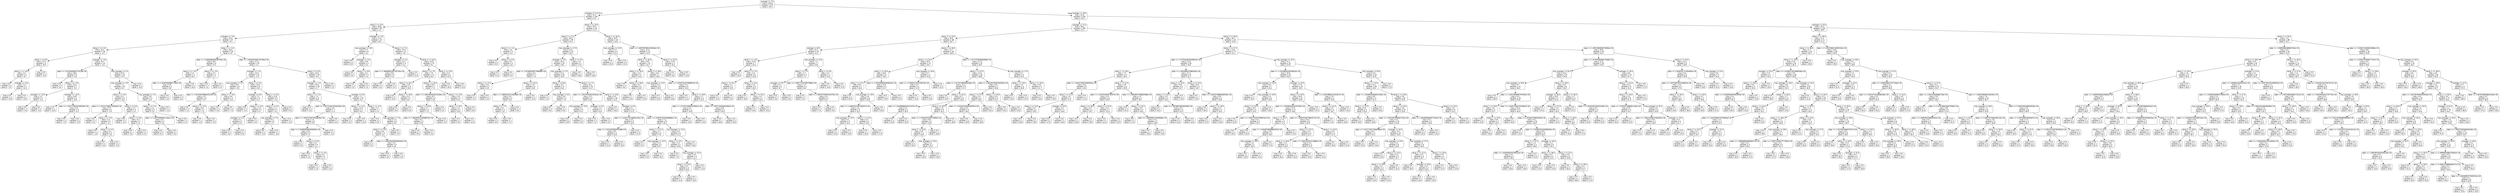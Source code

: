 digraph Tree {
node [shape=box, style="rounded", color="black", fontname=helvetica] ;
edge [fontname=helvetica] ;
0 [label="average <= 7.5\nmse = 126.9\nsamples = 472\nvalue = 19.3"] ;
1 [label="average <= 2.5\nmse = 51.4\nsamples = 144\nvalue = 5.5"] ;
0 -> 1 [labeldistance=2.5, labelangle=45, headlabel="True"] ;
2 [label="temp_2 <= 6.5\nmse = 28.6\nsamples = 90\nvalue = 1.3"] ;
1 -> 2 ;
3 [label="average <= -3.5\nmse = 23.4\nsamples = 67\nvalue = -0.1"] ;
2 -> 3 ;
4 [label="temp_2 <= -5.0\nmse = 19.1\nsamples = 28\nvalue = -2.4"] ;
3 -> 4 ;
5 [label="temp_1 <= 0.0\nmse = 11.5\nsamples = 4\nvalue = -8.0"] ;
4 -> 5 ;
6 [label="temp_1 <= -10.5\nmse = 4.2\nsamples = 3\nvalue = -9.7"] ;
5 -> 6 ;
7 [label="mse = 0.0\nsamples = 1\nvalue = -7.0"] ;
6 -> 7 ;
8 [label="average <= -9.5\nmse = 1.0\nsamples = 2\nvalue = -11.0"] ;
6 -> 8 ;
9 [label="mse = 0.0\nsamples = 1\nvalue = -10.0"] ;
8 -> 9 ;
10 [label="mse = 0.0\nsamples = 1\nvalue = -12.0"] ;
8 -> 10 ;
11 [label="mse = 0.0\nsamples = 1\nvalue = -3.0"] ;
5 -> 11 ;
12 [label="average <= -9.5\nmse = 16.7\nsamples = 24\nvalue = -1.9"] ;
4 -> 12 ;
13 [label="date <= 1.4210640094775214e+18\nmse = 18.9\nsamples = 9\nvalue = -4.0"] ;
12 -> 13 ;
14 [label="mse = 0.0\nsamples = 2\nvalue = 3.0"] ;
13 -> 14 ;
15 [label="temp_1 <= -2.0\nmse = 10.2\nsamples = 7\nvalue = -5.5"] ;
13 -> 15 ;
16 [label="average <= -13.5\nmse = 1.0\nsamples = 2\nvalue = -3.2"] ;
15 -> 16 ;
17 [label="mse = 0.0\nsamples = 1\nvalue = -4.0"] ;
16 -> 17 ;
18 [label="mse = 0.0\nsamples = 1\nvalue = -2.0"] ;
16 -> 18 ;
19 [label="average <= -12.5\nmse = 10.8\nsamples = 5\nvalue = -6.8"] ;
15 -> 19 ;
20 [label="mse = 0.0\nsamples = 1\nvalue = -12.0"] ;
19 -> 20 ;
21 [label="date <= 1.4527728253109535e+18\nmse = 3.9\nsamples = 4\nvalue = -5.3"] ;
19 -> 21 ;
22 [label="mse = 0.0\nsamples = 2\nvalue = -7.0"] ;
21 -> 22 ;
23 [label="mse = 0.0\nsamples = 2\nvalue = -3.0"] ;
21 -> 23 ;
24 [label="max_average <= 2.5\nmse = 10.3\nsamples = 15\nvalue = -0.5"] ;
12 -> 24 ;
25 [label="max_average <= -0.5\nmse = 7.2\nsamples = 14\nvalue = 0.2"] ;
24 -> 25 ;
26 [label="temp_2 <= 4.0\nmse = 6.1\nsamples = 9\nvalue = -0.9"] ;
25 -> 26 ;
27 [label="date <= 1.4512175661134643e+18\nmse = 4.3\nsamples = 6\nvalue = -1.9"] ;
26 -> 27 ;
28 [label="mse = 0.0\nsamples = 1\nvalue = 1.0"] ;
27 -> 28 ;
29 [label="temp_1 <= -5.5\nmse = 1.0\nsamples = 5\nvalue = -3.1"] ;
27 -> 29 ;
30 [label="mse = 0.0\nsamples = 1\nvalue = -1.0"] ;
29 -> 30 ;
31 [label="temp_1 <= 3.5\nmse = 0.2\nsamples = 4\nvalue = -3.5"] ;
29 -> 31 ;
32 [label="mse = 0.0\nsamples = 2\nvalue = -4.0"] ;
31 -> 32 ;
33 [label="mse = 0.0\nsamples = 2\nvalue = -3.0"] ;
31 -> 33 ;
34 [label="temp_1 <= 0.5\nmse = 2.2\nsamples = 3\nvalue = 1.5"] ;
26 -> 34 ;
35 [label="mse = 0.0\nsamples = 1\nvalue = -1.0"] ;
34 -> 35 ;
36 [label="temp_1 <= 6.5\nmse = 0.2\nsamples = 2\nvalue = 2.3"] ;
34 -> 36 ;
37 [label="mse = 0.0\nsamples = 1\nvalue = 3.0"] ;
36 -> 37 ;
38 [label="mse = 0.0\nsamples = 1\nvalue = 2.0"] ;
36 -> 38 ;
39 [label="max_average <= 1.5\nmse = 3.8\nsamples = 5\nvalue = 2.0"] ;
25 -> 39 ;
40 [label="temp_1 <= 7.5\nmse = 1.6\nsamples = 4\nvalue = 2.9"] ;
39 -> 40 ;
41 [label="date <= 1.467935984011182e+18\nmse = 0.2\nsamples = 3\nvalue = 3.6"] ;
40 -> 41 ;
42 [label="mse = 0.0\nsamples = 2\nvalue = 4.0"] ;
41 -> 42 ;
43 [label="mse = 0.0\nsamples = 1\nvalue = 3.0"] ;
41 -> 43 ;
44 [label="mse = 0.0\nsamples = 1\nvalue = 1.0"] ;
40 -> 44 ;
45 [label="mse = 0.0\nsamples = 1\nvalue = -1.0"] ;
39 -> 45 ;
46 [label="mse = 0.0\nsamples = 1\nvalue = -6.0"] ;
24 -> 46 ;
47 [label="temp_1 <= -5.5\nmse = 18.4\nsamples = 39\nvalue = 1.9"] ;
3 -> 47 ;
48 [label="date <= 1.4389488030538793e+18\nmse = 8.8\nsamples = 6\nvalue = 5.3"] ;
47 -> 48 ;
49 [label="temp_2 <= -3.5\nmse = 4.4\nsamples = 4\nvalue = 6.9"] ;
48 -> 49 ;
50 [label="date <= 1.422878409821782e+18\nmse = 0.6\nsamples = 3\nvalue = 5.6"] ;
49 -> 50 ;
51 [label="mse = 0.0\nsamples = 1\nvalue = 4.0"] ;
50 -> 51 ;
52 [label="mse = 0.0\nsamples = 2\nvalue = 6.0"] ;
50 -> 52 ;
53 [label="mse = 0.0\nsamples = 1\nvalue = 10.0"] ;
49 -> 53 ;
54 [label="temp_2 <= -2.5\nmse = 0.2\nsamples = 2\nvalue = 1.7"] ;
48 -> 54 ;
55 [label="mse = 0.0\nsamples = 1\nvalue = 1.0"] ;
54 -> 55 ;
56 [label="mse = 0.0\nsamples = 1\nvalue = 2.0"] ;
54 -> 56 ;
57 [label="date <= 1.4536367665724785e+18\nmse = 17.4\nsamples = 33\nvalue = 1.2"] ;
47 -> 57 ;
58 [label="average <= -1.5\nmse = 15.6\nsamples = 14\nvalue = -1.3"] ;
57 -> 58 ;
59 [label="max_average <= 1.5\nmse = 9.6\nsamples = 6\nvalue = -3.0"] ;
58 -> 59 ;
60 [label="date <= 1.4512607906643313e+18\nmse = 1.9\nsamples = 3\nvalue = -0.7"] ;
59 -> 60 ;
61 [label="mse = 0.0\nsamples = 1\nvalue = 1.0"] ;
60 -> 61 ;
62 [label="temp_2 <= -4.0\nmse = 0.8\nsamples = 2\nvalue = -1.5"] ;
60 -> 62 ;
63 [label="mse = 0.0\nsamples = 1\nvalue = -1.0"] ;
62 -> 63 ;
64 [label="mse = 0.0\nsamples = 1\nvalue = -3.0"] ;
62 -> 64 ;
65 [label="temp_2 <= -5.5\nmse = 0.8\nsamples = 3\nvalue = -6.5"] ;
59 -> 65 ;
66 [label="mse = 0.0\nsamples = 1\nvalue = -5.0"] ;
65 -> 66 ;
67 [label="mse = 0.0\nsamples = 2\nvalue = -7.0"] ;
65 -> 67 ;
68 [label="temp_1 <= 3.5\nmse = 15.6\nsamples = 8\nvalue = 0.6"] ;
58 -> 68 ;
69 [label="average <= 0.0\nmse = 7.2\nsamples = 4\nvalue = 3.2"] ;
68 -> 69 ;
70 [label="mse = 0.0\nsamples = 1\nvalue = -1.0"] ;
69 -> 70 ;
71 [label="temp_1 <= 2.0\nmse = 1.6\nsamples = 3\nvalue = 4.7"] ;
69 -> 71 ;
72 [label="average <= 1.5\nmse = 0.2\nsamples = 2\nvalue = 5.5"] ;
71 -> 72 ;
73 [label="mse = 0.0\nsamples = 1\nvalue = 5.0"] ;
72 -> 73 ;
74 [label="mse = 0.0\nsamples = 1\nvalue = 6.0"] ;
72 -> 74 ;
75 [label="mse = 0.0\nsamples = 1\nvalue = 3.0"] ;
71 -> 75 ;
76 [label="temp_1 <= 9.5\nmse = 11.8\nsamples = 4\nvalue = -1.6"] ;
68 -> 76 ;
77 [label="temp_2 <= 2.5\nmse = 1.2\nsamples = 3\nvalue = -3.2"] ;
76 -> 77 ;
78 [label="max_average <= 7.5\nmse = 0.2\nsamples = 2\nvalue = -2.7"] ;
77 -> 78 ;
79 [label="mse = 0.0\nsamples = 1\nvalue = -2.0"] ;
78 -> 79 ;
80 [label="mse = 0.0\nsamples = 1\nvalue = -3.0"] ;
78 -> 80 ;
81 [label="mse = 0.0\nsamples = 1\nvalue = -5.0"] ;
77 -> 81 ;
82 [label="mse = 0.0\nsamples = 1\nvalue = 5.0"] ;
76 -> 82 ;
83 [label="temp_2 <= 5.5\nmse = 10.5\nsamples = 19\nvalue = 3.0"] ;
57 -> 83 ;
84 [label="average <= -1.5\nmse = 10.0\nsamples = 18\nvalue = 2.7"] ;
83 -> 84 ;
85 [label="temp_2 <= -1.5\nmse = 7.4\nsamples = 8\nvalue = 0.8"] ;
84 -> 85 ;
86 [label="mse = 0.0\nsamples = 1\nvalue = -5.0"] ;
85 -> 86 ;
87 [label="date <= 1.4877216270335345e+18\nmse = 4.0\nsamples = 7\nvalue = 1.4"] ;
85 -> 87 ;
88 [label="date <= 1.4857343972052828e+18\nmse = 1.6\nsamples = 6\nvalue = 0.9"] ;
87 -> 88 ;
89 [label="date <= 1.4538095960564695e+18\nmse = 0.5\nsamples = 5\nvalue = 1.3"] ;
88 -> 89 ;
90 [label="mse = 0.0\nsamples = 1\nvalue = 0.0"] ;
89 -> 90 ;
91 [label="temp_2 <= 0.5\nmse = 0.2\nsamples = 4\nvalue = 1.5"] ;
89 -> 91 ;
92 [label="mse = 0.0\nsamples = 1\nvalue = 2.0"] ;
91 -> 92 ;
93 [label="temp_2 <= 3.0\nmse = 0.2\nsamples = 3\nvalue = 1.2"] ;
91 -> 93 ;
94 [label="mse = 0.0\nsamples = 2\nvalue = 1.0"] ;
93 -> 94 ;
95 [label="mse = 0.0\nsamples = 1\nvalue = 2.0"] ;
93 -> 95 ;
96 [label="mse = 0.0\nsamples = 1\nvalue = -2.0"] ;
88 -> 96 ;
97 [label="mse = 0.0\nsamples = 1\nvalue = 6.0"] ;
87 -> 97 ;
98 [label="average <= 0.0\nmse = 7.1\nsamples = 10\nvalue = 4.2"] ;
84 -> 98 ;
99 [label="temp_1 <= -2.5\nmse = 12.0\nsamples = 3\nvalue = 6.0"] ;
98 -> 99 ;
100 [label="mse = 0.0\nsamples = 2\nvalue = 4.0"] ;
99 -> 100 ;
101 [label="mse = 0.0\nsamples = 1\nvalue = 12.0"] ;
99 -> 101 ;
102 [label="temp_1 <= -2.5\nmse = 2.7\nsamples = 7\nvalue = 3.3"] ;
98 -> 102 ;
103 [label="mse = 0.0\nsamples = 1\nvalue = 0.0"] ;
102 -> 103 ;
104 [label="max_average <= 7.5\nmse = 1.4\nsamples = 6\nvalue = 3.8"] ;
102 -> 104 ;
105 [label="temp_1 <= -0.5\nmse = 0.6\nsamples = 5\nvalue = 4.3"] ;
104 -> 105 ;
106 [label="mse = 0.0\nsamples = 1\nvalue = 3.0"] ;
105 -> 106 ;
107 [label="date <= 1.4842656558290043e+18\nmse = 0.2\nsamples = 4\nvalue = 4.6"] ;
105 -> 107 ;
108 [label="mse = 0.0\nsamples = 2\nvalue = 5.0"] ;
107 -> 108 ;
109 [label="mse = 0.0\nsamples = 2\nvalue = 4.0"] ;
107 -> 109 ;
110 [label="mse = 0.0\nsamples = 1\nvalue = 2.0"] ;
104 -> 110 ;
111 [label="mse = 0.0\nsamples = 1\nvalue = 7.0"] ;
83 -> 111 ;
112 [label="average <= -3.5\nmse = 17.0\nsamples = 23\nvalue = 6.0"] ;
2 -> 112 ;
113 [label="max_average <= -8.0\nmse = 5.3\nsamples = 6\nvalue = 3.2"] ;
112 -> 113 ;
114 [label="mse = 0.0\nsamples = 1\nvalue = 8.0"] ;
113 -> 114 ;
115 [label="average <= -5.5\nmse = 0.8\nsamples = 5\nvalue = 2.2"] ;
113 -> 115 ;
116 [label="mse = 0.0\nsamples = 2\nvalue = 3.0"] ;
115 -> 116 ;
117 [label="temp_1 <= 9.5\nmse = 0.2\nsamples = 3\nvalue = 1.4"] ;
115 -> 117 ;
118 [label="mse = 0.0\nsamples = 1\nvalue = 2.0"] ;
117 -> 118 ;
119 [label="mse = 0.0\nsamples = 2\nvalue = 1.0"] ;
117 -> 119 ;
120 [label="temp_2 <= 7.5\nmse = 15.9\nsamples = 17\nvalue = 7.8"] ;
112 -> 120 ;
121 [label="average <= 1.5\nmse = 12.2\nsamples = 4\nvalue = 4.2"] ;
120 -> 121 ;
122 [label="date <= 1.4806800109718733e+18\nmse = 0.8\nsamples = 3\nvalue = 2.5"] ;
121 -> 122 ;
123 [label="mse = 0.0\nsamples = 2\nvalue = 3.0"] ;
122 -> 123 ;
124 [label="mse = 0.0\nsamples = 1\nvalue = 1.0"] ;
122 -> 124 ;
125 [label="mse = 0.0\nsamples = 1\nvalue = 11.0"] ;
121 -> 125 ;
126 [label="temp_2 <= 14.5\nmse = 10.8\nsamples = 13\nvalue = 9.1"] ;
120 -> 126 ;
127 [label="temp_1 <= 7.5\nmse = 7.9\nsamples = 11\nvalue = 8.4"] ;
126 -> 127 ;
128 [label="temp_2 <= 8.5\nmse = 2.8\nsamples = 4\nvalue = 10.0"] ;
127 -> 128 ;
129 [label="mse = 0.0\nsamples = 2\nvalue = 12.0"] ;
128 -> 129 ;
130 [label="temp_2 <= 10.0\nmse = 0.2\nsamples = 2\nvalue = 8.7"] ;
128 -> 130 ;
131 [label="mse = 0.0\nsamples = 1\nvalue = 9.0"] ;
130 -> 131 ;
132 [label="mse = 0.0\nsamples = 1\nvalue = 8.0"] ;
130 -> 132 ;
133 [label="temp_2 <= 10.0\nmse = 8.5\nsamples = 7\nvalue = 7.3"] ;
127 -> 133 ;
134 [label="date <= 1.4831855918131446e+18\nmse = 8.2\nsamples = 4\nvalue = 5.8"] ;
133 -> 134 ;
135 [label="temp_1 <= 10.0\nmse = 4.7\nsamples = 3\nvalue = 7.0"] ;
134 -> 135 ;
136 [label="date <= 1.4830992114308874e+18\nmse = 0.2\nsamples = 2\nvalue = 8.5"] ;
135 -> 136 ;
137 [label="mse = 0.0\nsamples = 1\nvalue = 8.0"] ;
136 -> 137 ;
138 [label="mse = 0.0\nsamples = 1\nvalue = 9.0"] ;
136 -> 138 ;
139 [label="mse = 0.0\nsamples = 1\nvalue = 4.0"] ;
135 -> 139 ;
140 [label="mse = 0.0\nsamples = 1\nvalue = 2.0"] ;
134 -> 140 ;
141 [label="temp_1 <= 13.5\nmse = 1.6\nsamples = 3\nvalue = 9.3"] ;
133 -> 141 ;
142 [label="temp_1 <= 9.5\nmse = 1.0\nsamples = 2\nvalue = 10.0"] ;
141 -> 142 ;
143 [label="mse = 0.0\nsamples = 1\nvalue = 9.0"] ;
142 -> 143 ;
144 [label="mse = 0.0\nsamples = 1\nvalue = 11.0"] ;
142 -> 144 ;
145 [label="mse = 0.0\nsamples = 1\nvalue = 8.0"] ;
141 -> 145 ;
146 [label="temp_2 <= 15.5\nmse = 6.2\nsamples = 2\nvalue = 13.5"] ;
126 -> 146 ;
147 [label="mse = 0.0\nsamples = 1\nvalue = 16.0"] ;
146 -> 147 ;
148 [label="mse = 0.0\nsamples = 1\nvalue = 11.0"] ;
146 -> 148 ;
149 [label="temp_2 <= 15.5\nmse = 24.3\nsamples = 54\nvalue = 11.4"] ;
1 -> 149 ;
150 [label="temp_2 <= 1.5\nmse = 16.8\nsamples = 38\nvalue = 9.4"] ;
149 -> 150 ;
151 [label="temp_2 <= -1.5\nmse = 1.8\nsamples = 4\nvalue = 3.2"] ;
150 -> 151 ;
152 [label="mse = 0.0\nsamples = 1\nvalue = 6.0"] ;
151 -> 152 ;
153 [label="temp_2 <= 0.5\nmse = 0.2\nsamples = 3\nvalue = 2.6"] ;
151 -> 153 ;
154 [label="mse = 0.0\nsamples = 1\nvalue = 2.0"] ;
153 -> 154 ;
155 [label="mse = 0.0\nsamples = 2\nvalue = 3.0"] ;
153 -> 155 ;
156 [label="max_average <= 17.5\nmse = 13.5\nsamples = 34\nvalue = 10.1"] ;
150 -> 156 ;
157 [label="average <= 3.5\nmse = 12.0\nsamples = 32\nvalue = 9.8"] ;
156 -> 157 ;
158 [label="date <= 1.4518655907790848e+18\nmse = 6.4\nsamples = 7\nvalue = 7.5"] ;
157 -> 158 ;
159 [label="temp_1 <= 17.0\nmse = 2.0\nsamples = 2\nvalue = 4.0"] ;
158 -> 159 ;
160 [label="mse = 0.0\nsamples = 1\nvalue = 2.0"] ;
159 -> 160 ;
161 [label="mse = 0.0\nsamples = 1\nvalue = 5.0"] ;
159 -> 161 ;
162 [label="temp_1 <= 15.5\nmse = 1.9\nsamples = 5\nvalue = 8.8"] ;
158 -> 162 ;
163 [label="date <= 1.488326427148288e+18\nmse = 0.5\nsamples = 4\nvalue = 8.3"] ;
162 -> 163 ;
164 [label="temp_2 <= 7.5\nmse = 0.2\nsamples = 3\nvalue = 7.8"] ;
163 -> 164 ;
165 [label="mse = 0.0\nsamples = 2\nvalue = 8.0"] ;
164 -> 165 ;
166 [label="mse = 0.0\nsamples = 1\nvalue = 7.0"] ;
164 -> 166 ;
167 [label="mse = 0.0\nsamples = 1\nvalue = 9.0"] ;
163 -> 167 ;
168 [label="mse = 0.0\nsamples = 1\nvalue = 12.0"] ;
162 -> 168 ;
169 [label="max_average <= 7.5\nmse = 11.5\nsamples = 25\nvalue = 10.5"] ;
157 -> 169 ;
170 [label="temp_2 <= 8.0\nmse = 3.5\nsamples = 3\nvalue = 6.8"] ;
169 -> 170 ;
171 [label="mse = 0.0\nsamples = 1\nvalue = 3.0"] ;
170 -> 171 ;
172 [label="max_average <= 6.0\nmse = 0.6\nsamples = 2\nvalue = 7.6"] ;
170 -> 172 ;
173 [label="mse = 0.0\nsamples = 1\nvalue = 6.0"] ;
172 -> 173 ;
174 [label="mse = 0.0\nsamples = 1\nvalue = 8.0"] ;
172 -> 174 ;
175 [label="temp_2 <= 7.5\nmse = 10.1\nsamples = 22\nvalue = 11.2"] ;
169 -> 175 ;
176 [label="date <= 1.452297630129324e+18\nmse = 2.5\nsamples = 6\nvalue = 8.5"] ;
175 -> 176 ;
177 [label="max_average <= 13.5\nmse = 0.2\nsamples = 4\nvalue = 9.3"] ;
176 -> 177 ;
178 [label="mse = 0.0\nsamples = 2\nvalue = 10.0"] ;
177 -> 178 ;
179 [label="mse = 0.0\nsamples = 2\nvalue = 9.0"] ;
177 -> 179 ;
180 [label="average <= 5.0\nmse = 1.0\nsamples = 2\nvalue = 6.0"] ;
176 -> 180 ;
181 [label="mse = 0.0\nsamples = 1\nvalue = 7.0"] ;
180 -> 181 ;
182 [label="mse = 0.0\nsamples = 1\nvalue = 5.0"] ;
180 -> 182 ;
183 [label="temp_2 <= 10.0\nmse = 9.5\nsamples = 16\nvalue = 12.0"] ;
175 -> 183 ;
184 [label="mse = 0.0\nsamples = 2\nvalue = 16.0"] ;
183 -> 184 ;
185 [label="average <= 5.5\nmse = 6.7\nsamples = 14\nvalue = 11.0"] ;
183 -> 185 ;
186 [label="date <= 1.4242176149844132e+18\nmse = 2.0\nsamples = 5\nvalue = 12.6"] ;
185 -> 186 ;
187 [label="date <= 1.421625585041408e+18\nmse = 4.0\nsamples = 2\nvalue = 14.0"] ;
186 -> 187 ;
188 [label="mse = 0.0\nsamples = 1\nvalue = 12.0"] ;
187 -> 188 ;
189 [label="mse = 0.0\nsamples = 1\nvalue = 16.0"] ;
187 -> 189 ;
190 [label="mse = 0.0\nsamples = 3\nvalue = 12.0"] ;
186 -> 190 ;
191 [label="date <= 1.4382576225568686e+18\nmse = 7.2\nsamples = 9\nvalue = 10.1"] ;
185 -> 191 ;
192 [label="temp_2 <= 11.5\nmse = 2.7\nsamples = 3\nvalue = 7.8"] ;
191 -> 192 ;
193 [label="mse = 0.0\nsamples = 1\nvalue = 5.0"] ;
192 -> 193 ;
194 [label="max_average <= 12.5\nmse = 0.2\nsamples = 2\nvalue = 8.7"] ;
192 -> 194 ;
195 [label="mse = 0.0\nsamples = 1\nvalue = 9.0"] ;
194 -> 195 ;
196 [label="mse = 0.0\nsamples = 1\nvalue = 8.0"] ;
194 -> 196 ;
197 [label="max_average <= 13.5\nmse = 5.4\nsamples = 6\nvalue = 11.2"] ;
191 -> 197 ;
198 [label="temp_1 <= 5.5\nmse = 2.5\nsamples = 5\nvalue = 10.6"] ;
197 -> 198 ;
199 [label="mse = 0.0\nsamples = 1\nvalue = 7.0"] ;
198 -> 199 ;
200 [label="max_average <= 12.0\nmse = 0.5\nsamples = 4\nvalue = 11.2"] ;
198 -> 200 ;
201 [label="temp_1 <= 12.5\nmse = 0.2\nsamples = 3\nvalue = 10.8"] ;
200 -> 201 ;
202 [label="mse = 0.0\nsamples = 2\nvalue = 11.0"] ;
201 -> 202 ;
203 [label="mse = 0.0\nsamples = 1\nvalue = 10.0"] ;
201 -> 203 ;
204 [label="mse = 0.0\nsamples = 1\nvalue = 12.0"] ;
200 -> 204 ;
205 [label="mse = 0.0\nsamples = 1\nvalue = 16.0"] ;
197 -> 205 ;
206 [label="temp_2 <= 5.5\nmse = 1.0\nsamples = 2\nvalue = 17.0"] ;
156 -> 206 ;
207 [label="mse = 0.0\nsamples = 1\nvalue = 18.0"] ;
206 -> 207 ;
208 [label="mse = 0.0\nsamples = 1\nvalue = 16.0"] ;
206 -> 208 ;
209 [label="temp_1 <= 16.5\nmse = 18.5\nsamples = 16\nvalue = 14.8"] ;
149 -> 209 ;
210 [label="max_average <= 13.5\nmse = 0.2\nsamples = 4\nvalue = 21.3"] ;
209 -> 210 ;
211 [label="mse = 0.0\nsamples = 1\nvalue = 22.0"] ;
210 -> 211 ;
212 [label="mse = 0.0\nsamples = 3\nvalue = 21.0"] ;
210 -> 212 ;
213 [label="date <= 1.4897087881423094e+18\nmse = 11.5\nsamples = 12\nvalue = 13.4"] ;
209 -> 213 ;
214 [label="temp_1 <= 20.0\nmse = 8.8\nsamples = 10\nvalue = 14.1"] ;
213 -> 214 ;
215 [label="temp_2 <= 16.5\nmse = 3.4\nsamples = 3\nvalue = 11.6"] ;
214 -> 215 ;
216 [label="mse = 0.0\nsamples = 1\nvalue = 9.0"] ;
215 -> 216 ;
217 [label="temp_2 <= 20.0\nmse = 0.1\nsamples = 2\nvalue = 12.8"] ;
215 -> 217 ;
218 [label="mse = 0.0\nsamples = 1\nvalue = 13.0"] ;
217 -> 218 ;
219 [label="mse = 0.0\nsamples = 1\nvalue = 12.0"] ;
217 -> 219 ;
220 [label="temp_2 <= 18.5\nmse = 6.0\nsamples = 7\nvalue = 15.6"] ;
214 -> 220 ;
221 [label="max_average <= 13.5\nmse = 12.2\nsamples = 2\nvalue = 19.5"] ;
220 -> 221 ;
222 [label="mse = 0.0\nsamples = 1\nvalue = 23.0"] ;
221 -> 222 ;
223 [label="mse = 0.0\nsamples = 1\nvalue = 16.0"] ;
221 -> 223 ;
224 [label="date <= 1.4293152257686897e+18\nmse = 2.3\nsamples = 5\nvalue = 15.0"] ;
220 -> 224 ;
225 [label="mse = 0.0\nsamples = 1\nvalue = 11.0"] ;
224 -> 225 ;
226 [label="temp_2 <= 26.5\nmse = 1.1\nsamples = 4\nvalue = 15.3"] ;
224 -> 226 ;
227 [label="date <= 1.4724719505120952e+18\nmse = 0.2\nsamples = 2\nvalue = 14.8"] ;
226 -> 227 ;
228 [label="mse = 0.0\nsamples = 1\nvalue = 15.0"] ;
227 -> 228 ;
229 [label="mse = 0.0\nsamples = 1\nvalue = 14.0"] ;
227 -> 229 ;
230 [label="date <= 1.455710445502464e+18\nmse = 0.8\nsamples = 2\nvalue = 16.5"] ;
226 -> 230 ;
231 [label="mse = 0.0\nsamples = 1\nvalue = 18.0"] ;
230 -> 231 ;
232 [label="mse = 0.0\nsamples = 1\nvalue = 16.0"] ;
230 -> 232 ;
233 [label="temp_2 <= 22.5\nmse = 11.8\nsamples = 2\nvalue = 10.2"] ;
213 -> 233 ;
234 [label="mse = 0.0\nsamples = 1\nvalue = 6.0"] ;
233 -> 234 ;
235 [label="mse = 0.0\nsamples = 1\nvalue = 13.0"] ;
233 -> 235 ;
236 [label="average <= 19.5\nmse = 41.9\nsamples = 328\nvalue = 25.3"] ;
0 -> 236 [labeldistance=2.5, labelangle=-45, headlabel="False"] ;
237 [label="average <= 11.5\nmse = 28.4\nsamples = 169\nvalue = 21.1"] ;
236 -> 237 ;
238 [label="temp_2 <= 13.5\nmse = 30.5\nsamples = 48\nvalue = 16.7"] ;
237 -> 238 ;
239 [label="average <= 8.5\nmse = 22.2\nsamples = 14\nvalue = 12.1"] ;
238 -> 239 ;
240 [label="temp_1 <= -4.5\nmse = 13.9\nsamples = 7\nvalue = 15.4"] ;
239 -> 240 ;
241 [label="mse = 0.0\nsamples = 1\nvalue = 22.0"] ;
240 -> 241 ;
242 [label="temp_2 <= 7.0\nmse = 5.0\nsamples = 6\nvalue = 13.9"] ;
240 -> 242 ;
243 [label="temp_1 <= 9.0\nmse = 2.2\nsamples = 2\nvalue = 10.5"] ;
242 -> 243 ;
244 [label="mse = 0.0\nsamples = 1\nvalue = 12.0"] ;
243 -> 244 ;
245 [label="mse = 0.0\nsamples = 1\nvalue = 9.0"] ;
243 -> 245 ;
246 [label="temp_1 <= 4.0\nmse = 1.6\nsamples = 4\nvalue = 14.9"] ;
242 -> 246 ;
247 [label="mse = 0.0\nsamples = 1\nvalue = 16.0"] ;
246 -> 247 ;
248 [label="temp_1 <= 12.5\nmse = 1.0\nsamples = 3\nvalue = 14.0"] ;
246 -> 248 ;
249 [label="mse = 0.0\nsamples = 2\nvalue = 13.0"] ;
248 -> 249 ;
250 [label="mse = 0.0\nsamples = 1\nvalue = 15.0"] ;
248 -> 250 ;
251 [label="max_average <= 22.0\nmse = 7.4\nsamples = 7\nvalue = 8.6"] ;
239 -> 251 ;
252 [label="temp_1 <= 7.5\nmse = 2.7\nsamples = 5\nvalue = 7.1"] ;
251 -> 252 ;
253 [label="average <= 9.5\nmse = 0.2\nsamples = 2\nvalue = 8.7"] ;
252 -> 253 ;
254 [label="mse = 0.0\nsamples = 1\nvalue = 9.0"] ;
253 -> 254 ;
255 [label="mse = 0.0\nsamples = 1\nvalue = 8.0"] ;
253 -> 255 ;
256 [label="date <= 1.4867711679507988e+18\nmse = 1.5\nsamples = 3\nvalue = 6.0"] ;
252 -> 256 ;
257 [label="mse = 0.0\nsamples = 1\nvalue = 4.0"] ;
256 -> 257 ;
258 [label="date <= 1.4922575935344476e+18\nmse = 0.2\nsamples = 2\nvalue = 6.7"] ;
256 -> 258 ;
259 [label="mse = 0.0\nsamples = 1\nvalue = 7.0"] ;
258 -> 259 ;
260 [label="mse = 0.0\nsamples = 1\nvalue = 6.0"] ;
258 -> 260 ;
261 [label="temp_1 <= 9.5\nmse = 2.0\nsamples = 2\nvalue = 12.0"] ;
251 -> 261 ;
262 [label="mse = 0.0\nsamples = 1\nvalue = 14.0"] ;
261 -> 262 ;
263 [label="mse = 0.0\nsamples = 1\nvalue = 11.0"] ;
261 -> 263 ;
264 [label="temp_2 <= 20.0\nmse = 21.7\nsamples = 34\nvalue = 18.6"] ;
238 -> 264 ;
265 [label="temp_1 <= 23.5\nmse = 19.3\nsamples = 12\nvalue = 16.7"] ;
264 -> 265 ;
266 [label="temp_1 <= 20.0\nmse = 16.0\nsamples = 9\nvalue = 18.2"] ;
265 -> 266 ;
267 [label="temp_1 <= 5.5\nmse = 8.6\nsamples = 7\nvalue = 16.5"] ;
266 -> 267 ;
268 [label="mse = 0.0\nsamples = 1\nvalue = 25.0"] ;
267 -> 268 ;
269 [label="max_average <= 19.0\nmse = 2.8\nsamples = 6\nvalue = 15.8"] ;
267 -> 269 ;
270 [label="date <= 1.4483231704728207e+18\nmse = 1.0\nsamples = 5\nvalue = 15.2"] ;
269 -> 270 ;
271 [label="max_average <= 15.5\nmse = 0.2\nsamples = 3\nvalue = 14.5"] ;
270 -> 271 ;
272 [label="mse = 0.0\nsamples = 1\nvalue = 14.0"] ;
271 -> 272 ;
273 [label="mse = 0.0\nsamples = 2\nvalue = 15.0"] ;
271 -> 273 ;
274 [label="temp_1 <= 12.5\nmse = 0.2\nsamples = 2\nvalue = 16.2"] ;
270 -> 274 ;
275 [label="mse = 0.0\nsamples = 1\nvalue = 16.0"] ;
274 -> 275 ;
276 [label="mse = 0.0\nsamples = 1\nvalue = 17.0"] ;
274 -> 276 ;
277 [label="mse = 0.0\nsamples = 1\nvalue = 19.0"] ;
269 -> 277 ;
278 [label="date <= 1.4525999958269624e+18\nmse = 14.2\nsamples = 2\nvalue = 21.7"] ;
266 -> 278 ;
279 [label="mse = 0.0\nsamples = 1\nvalue = 19.0"] ;
278 -> 279 ;
280 [label="mse = 0.0\nsamples = 1\nvalue = 27.0"] ;
278 -> 280 ;
281 [label="max_average <= 16.0\nmse = 0.7\nsamples = 3\nvalue = 12.0"] ;
265 -> 281 ;
282 [label="date <= 1.4785631762104975e+18\nmse = 0.2\nsamples = 2\nvalue = 12.5"] ;
281 -> 282 ;
283 [label="mse = 0.0\nsamples = 1\nvalue = 12.0"] ;
282 -> 283 ;
284 [label="mse = 0.0\nsamples = 1\nvalue = 13.0"] ;
282 -> 284 ;
285 [label="mse = 0.0\nsamples = 1\nvalue = 11.0"] ;
281 -> 285 ;
286 [label="date <= 1.477137659385086e+18\nmse = 17.0\nsamples = 22\nvalue = 20.5"] ;
264 -> 286 ;
287 [label="temp_1 <= 22.5\nmse = 12.4\nsamples = 16\nvalue = 18.8"] ;
286 -> 287 ;
288 [label="date <= 1.427327995940438e+18\nmse = 11.2\nsamples = 9\nvalue = 17.2"] ;
287 -> 288 ;
289 [label="mse = 0.0\nsamples = 1\nvalue = 24.0"] ;
288 -> 289 ;
290 [label="temp_2 <= 21.5\nmse = 6.7\nsamples = 8\nvalue = 16.4"] ;
288 -> 290 ;
291 [label="date <= 1.4449968042014147e+18\nmse = 2.2\nsamples = 2\nvalue = 20.5"] ;
290 -> 291 ;
292 [label="mse = 0.0\nsamples = 1\nvalue = 22.0"] ;
291 -> 292 ;
293 [label="mse = 0.0\nsamples = 1\nvalue = 19.0"] ;
291 -> 293 ;
294 [label="temp_2 <= 25.5\nmse = 1.9\nsamples = 6\nvalue = 15.3"] ;
290 -> 294 ;
295 [label="date <= 1.4764032543372083e+18\nmse = 0.8\nsamples = 5\nvalue = 14.8"] ;
294 -> 295 ;
296 [label="temp_2 <= 24.0\nmse = 0.6\nsamples = 4\nvalue = 14.6"] ;
295 -> 296 ;
297 [label="mse = 0.0\nsamples = 2\nvalue = 14.0"] ;
296 -> 297 ;
298 [label="max_average <= 15.5\nmse = 0.2\nsamples = 2\nvalue = 15.5"] ;
296 -> 298 ;
299 [label="mse = 0.0\nsamples = 1\nvalue = 16.0"] ;
298 -> 299 ;
300 [label="mse = 0.0\nsamples = 1\nvalue = 15.0"] ;
298 -> 300 ;
301 [label="mse = 0.0\nsamples = 1\nvalue = 16.0"] ;
295 -> 301 ;
302 [label="mse = 0.0\nsamples = 1\nvalue = 18.0"] ;
294 -> 302 ;
303 [label="date <= 1.4624927829784003e+18\nmse = 6.9\nsamples = 7\nvalue = 20.8"] ;
287 -> 303 ;
304 [label="temp_1 <= 27.5\nmse = 2.4\nsamples = 4\nvalue = 19.0"] ;
303 -> 304 ;
305 [label="date <= 1.4434415450039255e+18\nmse = 0.2\nsamples = 3\nvalue = 18.2"] ;
304 -> 305 ;
306 [label="mse = 0.0\nsamples = 1\nvalue = 19.0"] ;
305 -> 306 ;
307 [label="mse = 0.0\nsamples = 2\nvalue = 18.0"] ;
305 -> 307 ;
308 [label="mse = 0.0\nsamples = 1\nvalue = 22.0"] ;
304 -> 308 ;
309 [label="temp_1 <= 25.0\nmse = 0.9\nsamples = 3\nvalue = 23.7"] ;
303 -> 309 ;
310 [label="mse = 0.0\nsamples = 1\nvalue = 25.0"] ;
309 -> 310 ;
311 [label="mse = 0.0\nsamples = 2\nvalue = 23.0"] ;
309 -> 311 ;
312 [label="max_average <= 17.0\nmse = 6.7\nsamples = 6\nvalue = 24.2"] ;
286 -> 312 ;
313 [label="temp_1 <= 19.5\nmse = 2.2\nsamples = 3\nvalue = 25.8"] ;
312 -> 313 ;
314 [label="mse = 0.0\nsamples = 1\nvalue = 24.0"] ;
313 -> 314 ;
315 [label="mse = 0.0\nsamples = 2\nvalue = 27.0"] ;
313 -> 315 ;
316 [label="temp_1 <= 19.5\nmse = 3.6\nsamples = 3\nvalue = 21.7"] ;
312 -> 316 ;
317 [label="mse = 0.0\nsamples = 2\nvalue = 23.0"] ;
316 -> 317 ;
318 [label="mse = 0.0\nsamples = 1\nvalue = 19.0"] ;
316 -> 318 ;
319 [label="temp_2 <= 24.5\nmse = 18.7\nsamples = 121\nvalue = 22.6"] ;
237 -> 319 ;
320 [label="temp_2 <= 17.5\nmse = 13.5\nsamples = 77\nvalue = 21.1"] ;
319 -> 320 ;
321 [label="date <= 1.4775264054649815e+18\nmse = 12.5\nsamples = 26\nvalue = 19.3"] ;
320 -> 321 ;
322 [label="temp_1 <= 16.5\nmse = 7.5\nsamples = 17\nvalue = 18.3"] ;
321 -> 322 ;
323 [label="date <= 1.4616719975482655e+18\nmse = 6.6\nsamples = 6\nvalue = 16.2"] ;
322 -> 323 ;
324 [label="temp_1 <= 11.5\nmse = 1.6\nsamples = 5\nvalue = 17.2"] ;
323 -> 324 ;
325 [label="temp_2 <= 12.0\nmse = 0.2\nsamples = 2\nvalue = 19.5"] ;
324 -> 325 ;
326 [label="mse = 0.0\nsamples = 1\nvalue = 20.0"] ;
325 -> 326 ;
327 [label="mse = 0.0\nsamples = 1\nvalue = 19.0"] ;
325 -> 327 ;
328 [label="average <= 16.5\nmse = 0.2\nsamples = 3\nvalue = 16.6"] ;
324 -> 328 ;
329 [label="mse = 0.0\nsamples = 2\nvalue = 17.0"] ;
328 -> 329 ;
330 [label="mse = 0.0\nsamples = 1\nvalue = 16.0"] ;
328 -> 330 ;
331 [label="mse = 0.0\nsamples = 1\nvalue = 11.0"] ;
323 -> 331 ;
332 [label="temp_1 <= 21.5\nmse = 2.8\nsamples = 11\nvalue = 19.8"] ;
322 -> 332 ;
333 [label="date <= 1.452254405578457e+18\nmse = 1.0\nsamples = 4\nvalue = 20.9"] ;
332 -> 333 ;
334 [label="temp_1 <= 18.5\nmse = 0.2\nsamples = 2\nvalue = 19.7"] ;
333 -> 334 ;
335 [label="mse = 0.0\nsamples = 1\nvalue = 20.0"] ;
334 -> 335 ;
336 [label="mse = 0.0\nsamples = 1\nvalue = 19.0"] ;
334 -> 336 ;
337 [label="temp_2 <= 15.0\nmse = 0.2\nsamples = 2\nvalue = 21.5"] ;
333 -> 337 ;
338 [label="mse = 0.0\nsamples = 1\nvalue = 21.0"] ;
337 -> 338 ;
339 [label="mse = 0.0\nsamples = 1\nvalue = 22.0"] ;
337 -> 339 ;
340 [label="date <= 1.4383007783882588e+18\nmse = 2.2\nsamples = 7\nvalue = 18.7"] ;
332 -> 340 ;
341 [label="mse = 0.0\nsamples = 2\nvalue = 21.0"] ;
340 -> 341 ;
342 [label="temp_1 <= 22.5\nmse = 0.9\nsamples = 5\nvalue = 18.0"] ;
340 -> 342 ;
343 [label="mse = 0.0\nsamples = 2\nvalue = 17.0"] ;
342 -> 343 ;
344 [label="date <= 1.466899213265666e+18\nmse = 0.2\nsamples = 3\nvalue = 18.8"] ;
342 -> 344 ;
345 [label="mse = 0.0\nsamples = 1\nvalue = 18.0"] ;
344 -> 345 ;
346 [label="mse = 0.0\nsamples = 2\nvalue = 19.0"] ;
344 -> 346 ;
347 [label="date <= 1.491609637588304e+18\nmse = 17.2\nsamples = 9\nvalue = 21.7"] ;
321 -> 347 ;
348 [label="temp_2 <= 15.5\nmse = 9.6\nsamples = 5\nvalue = 24.7"] ;
347 -> 348 ;
349 [label="temp_2 <= 12.5\nmse = 1.8\nsamples = 4\nvalue = 23.4"] ;
348 -> 349 ;
350 [label="mse = 0.0\nsamples = 1\nvalue = 25.0"] ;
349 -> 350 ;
351 [label="date <= 1.487980768180306e+18\nmse = 0.2\nsamples = 3\nvalue = 22.3"] ;
349 -> 351 ;
352 [label="mse = 0.0\nsamples = 2\nvalue = 22.0"] ;
351 -> 352 ;
353 [label="mse = 0.0\nsamples = 1\nvalue = 23.0"] ;
351 -> 353 ;
354 [label="mse = 0.0\nsamples = 1\nvalue = 31.0"] ;
348 -> 354 ;
355 [label="temp_2 <= 13.5\nmse = 6.9\nsamples = 4\nvalue = 18.7"] ;
347 -> 355 ;
356 [label="mse = 0.0\nsamples = 1\nvalue = 13.0"] ;
355 -> 356 ;
357 [label="date <= 1.4933375888308306e+18\nmse = 0.6\nsamples = 3\nvalue = 19.8"] ;
355 -> 357 ;
358 [label="mse = 0.0\nsamples = 1\nvalue = 19.0"] ;
357 -> 358 ;
359 [label="temp_2 <= 16.5\nmse = 0.2\nsamples = 2\nvalue = 20.3"] ;
357 -> 359 ;
360 [label="mse = 0.0\nsamples = 1\nvalue = 21.0"] ;
359 -> 360 ;
361 [label="mse = 0.0\nsamples = 1\nvalue = 20.0"] ;
359 -> 361 ;
362 [label="max_average <= 22.5\nmse = 11.7\nsamples = 51\nvalue = 22.0"] ;
320 -> 362 ;
363 [label="date <= 1.4310864015620833e+18\nmse = 15.9\nsamples = 22\nvalue = 20.4"] ;
362 -> 363 ;
364 [label="max_average <= 13.5\nmse = 6.6\nsamples = 7\nvalue = 22.4"] ;
363 -> 364 ;
365 [label="mse = 0.0\nsamples = 1\nvalue = 19.0"] ;
364 -> 365 ;
366 [label="max_average <= 20.0\nmse = 2.4\nsamples = 6\nvalue = 23.9"] ;
364 -> 366 ;
367 [label="temp_2 <= 21.5\nmse = 0.8\nsamples = 4\nvalue = 23.0"] ;
366 -> 367 ;
368 [label="mse = 0.0\nsamples = 2\nvalue = 22.0"] ;
367 -> 368 ;
369 [label="date <= 1.4301792357496914e+18\nmse = 0.2\nsamples = 2\nvalue = 23.7"] ;
367 -> 369 ;
370 [label="mse = 0.0\nsamples = 1\nvalue = 23.0"] ;
369 -> 370 ;
371 [label="mse = 0.0\nsamples = 1\nvalue = 24.0"] ;
369 -> 371 ;
372 [label="mse = 0.0\nsamples = 2\nvalue = 26.0"] ;
366 -> 372 ;
373 [label="average <= 15.5\nmse = 17.4\nsamples = 15\nvalue = 19.4"] ;
363 -> 373 ;
374 [label="temp_2 <= 23.5\nmse = 16.4\nsamples = 12\nvalue = 20.6"] ;
373 -> 374 ;
375 [label="date <= 1.4593824020223754e+18\nmse = 11.9\nsamples = 11\nvalue = 19.6"] ;
374 -> 375 ;
376 [label="temp_2 <= 22.5\nmse = 7.0\nsamples = 5\nvalue = 17.4"] ;
375 -> 376 ;
377 [label="date <= 1.4456879846984253e+18\nmse = 2.8\nsamples = 4\nvalue = 18.5"] ;
376 -> 377 ;
378 [label="max_average <= 18.5\nmse = 1.0\nsamples = 2\nvalue = 20.0"] ;
377 -> 378 ;
379 [label="mse = 0.0\nsamples = 1\nvalue = 19.0"] ;
378 -> 379 ;
380 [label="mse = 0.0\nsamples = 1\nvalue = 21.0"] ;
378 -> 380 ;
381 [label="mse = 0.0\nsamples = 2\nvalue = 17.0"] ;
377 -> 381 ;
382 [label="mse = 0.0\nsamples = 1\nvalue = 13.0"] ;
376 -> 382 ;
383 [label="date <= 1.4854319627881677e+18\nmse = 10.3\nsamples = 6\nvalue = 20.9"] ;
375 -> 383 ;
384 [label="temp_2 <= 22.5\nmse = 3.2\nsamples = 4\nvalue = 22.7"] ;
383 -> 384 ;
385 [label="temp_2 <= 20.0\nmse = 1.0\nsamples = 2\nvalue = 25.0"] ;
384 -> 385 ;
386 [label="mse = 0.0\nsamples = 1\nvalue = 26.0"] ;
385 -> 386 ;
387 [label="mse = 0.0\nsamples = 1\nvalue = 24.0"] ;
385 -> 387 ;
388 [label="date <= 1.462320022213886e+18\nmse = 0.2\nsamples = 2\nvalue = 21.5"] ;
384 -> 388 ;
389 [label="mse = 0.0\nsamples = 1\nvalue = 22.0"] ;
388 -> 389 ;
390 [label="mse = 0.0\nsamples = 1\nvalue = 21.0"] ;
388 -> 390 ;
391 [label="temp_1 <= 22.5\nmse = 5.6\nsamples = 2\nvalue = 17.3"] ;
383 -> 391 ;
392 [label="mse = 0.0\nsamples = 1\nvalue = 19.0"] ;
391 -> 392 ;
393 [label="mse = 0.0\nsamples = 1\nvalue = 14.0"] ;
391 -> 393 ;
394 [label="mse = 0.0\nsamples = 1\nvalue = 27.0"] ;
374 -> 394 ;
395 [label="date <= 1.4551488012191007e+18\nmse = 1.8\nsamples = 3\nvalue = 15.6"] ;
373 -> 395 ;
396 [label="temp_2 <= 21.0\nmse = 0.2\nsamples = 2\nvalue = 16.7"] ;
395 -> 396 ;
397 [label="mse = 0.0\nsamples = 1\nvalue = 17.0"] ;
396 -> 397 ;
398 [label="mse = 0.0\nsamples = 1\nvalue = 16.0"] ;
396 -> 398 ;
399 [label="mse = 0.0\nsamples = 1\nvalue = 14.0"] ;
395 -> 399 ;
400 [label="max_average <= 29.5\nmse = 6.9\nsamples = 29\nvalue = 22.9"] ;
362 -> 400 ;
401 [label="temp_1 <= 13.5\nmse = 4.4\nsamples = 28\nvalue = 23.4"] ;
400 -> 401 ;
402 [label="date <= 1.4528592056932106e+18\nmse = 8.5\nsamples = 3\nvalue = 21.0"] ;
401 -> 402 ;
403 [label="temp_1 <= 12.5\nmse = 9.0\nsamples = 2\nvalue = 23.0"] ;
402 -> 403 ;
404 [label="mse = 0.0\nsamples = 1\nvalue = 26.0"] ;
403 -> 404 ;
405 [label="mse = 0.0\nsamples = 1\nvalue = 20.0"] ;
403 -> 405 ;
406 [label="mse = 0.0\nsamples = 1\nvalue = 19.0"] ;
402 -> 406 ;
407 [label="temp_1 <= 25.0\nmse = 3.6\nsamples = 25\nvalue = 23.6"] ;
401 -> 407 ;
408 [label="temp_1 <= 22.5\nmse = 3.6\nsamples = 19\nvalue = 23.8"] ;
407 -> 408 ;
409 [label="date <= 1.4523407859607142e+18\nmse = 4.3\nsamples = 15\nvalue = 23.6"] ;
408 -> 409 ;
410 [label="date <= 1.4371776272604856e+18\nmse = 9.2\nsamples = 3\nvalue = 21.2"] ;
409 -> 410 ;
411 [label="mse = 0.0\nsamples = 2\nvalue = 23.0"] ;
410 -> 411 ;
412 [label="mse = 0.0\nsamples = 1\nvalue = 16.0"] ;
410 -> 412 ;
413 [label="average <= 16.5\nmse = 2.5\nsamples = 12\nvalue = 24.0"] ;
409 -> 413 ;
414 [label="max_average <= 23.5\nmse = 0.4\nsamples = 6\nvalue = 22.9"] ;
413 -> 414 ;
415 [label="mse = 0.0\nsamples = 1\nvalue = 24.0"] ;
414 -> 415 ;
416 [label="temp_2 <= 22.5\nmse = 0.2\nsamples = 5\nvalue = 22.7"] ;
414 -> 416 ;
417 [label="temp_1 <= 19.5\nmse = 0.1\nsamples = 4\nvalue = 22.9"] ;
416 -> 417 ;
418 [label="mse = 0.0\nsamples = 3\nvalue = 23.0"] ;
417 -> 418 ;
419 [label="mse = 0.0\nsamples = 1\nvalue = 22.0"] ;
417 -> 419 ;
420 [label="mse = 0.0\nsamples = 1\nvalue = 22.0"] ;
416 -> 420 ;
421 [label="max_average <= 27.5\nmse = 2.5\nsamples = 6\nvalue = 24.9"] ;
413 -> 421 ;
422 [label="temp_2 <= 21.5\nmse = 0.4\nsamples = 4\nvalue = 25.7"] ;
421 -> 422 ;
423 [label="mse = 0.0\nsamples = 2\nvalue = 26.0"] ;
422 -> 423 ;
424 [label="average <= 18.5\nmse = 0.2\nsamples = 2\nvalue = 24.5"] ;
422 -> 424 ;
425 [label="mse = 0.0\nsamples = 1\nvalue = 24.0"] ;
424 -> 425 ;
426 [label="mse = 0.0\nsamples = 1\nvalue = 25.0"] ;
424 -> 426 ;
427 [label="temp_1 <= 19.0\nmse = 0.9\nsamples = 2\nvalue = 22.3"] ;
421 -> 427 ;
428 [label="mse = 0.0\nsamples = 1\nvalue = 21.0"] ;
427 -> 428 ;
429 [label="mse = 0.0\nsamples = 1\nvalue = 23.0"] ;
427 -> 429 ;
430 [label="date <= 1.4829696064977633e+18\nmse = 0.2\nsamples = 4\nvalue = 24.8"] ;
408 -> 430 ;
431 [label="mse = 0.0\nsamples = 3\nvalue = 25.0"] ;
430 -> 431 ;
432 [label="mse = 0.0\nsamples = 1\nvalue = 24.0"] ;
430 -> 432 ;
433 [label="temp_2 <= 23.5\nmse = 1.6\nsamples = 6\nvalue = 22.4"] ;
407 -> 433 ;
434 [label="mse = 0.0\nsamples = 5\nvalue = 22.0"] ;
433 -> 434 ;
435 [label="mse = 0.0\nsamples = 1\nvalue = 26.0"] ;
433 -> 435 ;
436 [label="mse = 0.0\nsamples = 1\nvalue = 17.0"] ;
400 -> 436 ;
437 [label="date <= 1.4952383695573484e+18\nmse = 16.9\nsamples = 44\nvalue = 25.1"] ;
319 -> 437 ;
438 [label="date <= 1.4732928046617068e+18\nmse = 12.4\nsamples = 35\nvalue = 24.0"] ;
437 -> 438 ;
439 [label="max_average <= 25.5\nmse = 10.4\nsamples = 25\nvalue = 24.9"] ;
438 -> 439 ;
440 [label="max_average <= 18.5\nmse = 8.7\nsamples = 17\nvalue = 26.0"] ;
439 -> 440 ;
441 [label="mse = 0.0\nsamples = 1\nvalue = 28.0"] ;
440 -> 441 ;
442 [label="date <= 1.4412383985797693e+18\nmse = 9.3\nsamples = 16\nvalue = 25.6"] ;
440 -> 442 ;
443 [label="temp_1 <= 29.0\nmse = 1.6\nsamples = 5\nvalue = 23.7"] ;
442 -> 443 ;
444 [label="mse = 0.0\nsamples = 2\nvalue = 22.0"] ;
443 -> 444 ;
445 [label="temp_1 <= 33.5\nmse = 0.6\nsamples = 3\nvalue = 24.4"] ;
443 -> 445 ;
446 [label="mse = 0.0\nsamples = 1\nvalue = 26.0"] ;
445 -> 446 ;
447 [label="mse = 0.0\nsamples = 2\nvalue = 24.0"] ;
445 -> 447 ;
448 [label="date <= 1.4425776037424005e+18\nmse = 10.4\nsamples = 11\nvalue = 26.4"] ;
442 -> 448 ;
449 [label="mse = 0.0\nsamples = 1\nvalue = 33.0"] ;
448 -> 449 ;
450 [label="date <= 1.44305279892403e+18\nmse = 8.1\nsamples = 10\nvalue = 26.0"] ;
448 -> 450 ;
451 [label="mse = 0.0\nsamples = 1\nvalue = 21.0"] ;
450 -> 451 ;
452 [label="date <= 1.4448240434369004e+18\nmse = 6.9\nsamples = 9\nvalue = 26.3"] ;
450 -> 452 ;
453 [label="temp_2 <= 27.5\nmse = 1.4\nsamples = 3\nvalue = 28.8"] ;
452 -> 453 ;
454 [label="date <= 1.4445648335706522e+18\nmse = 0.2\nsamples = 2\nvalue = 28.2"] ;
453 -> 454 ;
455 [label="mse = 0.0\nsamples = 1\nvalue = 28.0"] ;
454 -> 455 ;
456 [label="mse = 0.0\nsamples = 1\nvalue = 29.0"] ;
454 -> 456 ;
457 [label="mse = 0.0\nsamples = 1\nvalue = 31.0"] ;
453 -> 457 ;
458 [label="average <= 16.5\nmse = 5.1\nsamples = 6\nvalue = 25.1"] ;
452 -> 458 ;
459 [label="temp_2 <= 28.5\nmse = 0.2\nsamples = 2\nvalue = 22.5"] ;
458 -> 459 ;
460 [label="mse = 0.0\nsamples = 1\nvalue = 22.0"] ;
459 -> 460 ;
461 [label="mse = 0.0\nsamples = 1\nvalue = 23.0"] ;
459 -> 461 ;
462 [label="temp_2 <= 27.5\nmse = 0.8\nsamples = 4\nvalue = 26.8"] ;
458 -> 462 ;
463 [label="mse = 0.0\nsamples = 2\nvalue = 26.0"] ;
462 -> 463 ;
464 [label="temp_2 <= 30.5\nmse = 0.2\nsamples = 2\nvalue = 27.7"] ;
462 -> 464 ;
465 [label="mse = 0.0\nsamples = 1\nvalue = 28.0"] ;
464 -> 465 ;
466 [label="mse = 0.0\nsamples = 1\nvalue = 27.0"] ;
464 -> 466 ;
467 [label="temp_1 <= 26.5\nmse = 9.2\nsamples = 8\nvalue = 23.5"] ;
439 -> 467 ;
468 [label="average <= 16.5\nmse = 10.0\nsamples = 4\nvalue = 21.6"] ;
467 -> 468 ;
469 [label="mse = 0.0\nsamples = 1\nvalue = 27.0"] ;
468 -> 469 ;
470 [label="temp_2 <= 27.0\nmse = 3.4\nsamples = 3\nvalue = 20.2"] ;
468 -> 470 ;
471 [label="mse = 0.0\nsamples = 1\nvalue = 22.0"] ;
470 -> 471 ;
472 [label="temp_2 <= 28.5\nmse = 0.8\nsamples = 2\nvalue = 18.5"] ;
470 -> 472 ;
473 [label="mse = 0.0\nsamples = 1\nvalue = 19.0"] ;
472 -> 473 ;
474 [label="mse = 0.0\nsamples = 1\nvalue = 17.0"] ;
472 -> 474 ;
475 [label="temp_2 <= 30.0\nmse = 1.2\nsamples = 4\nvalue = 25.4"] ;
467 -> 475 ;
476 [label="mse = 0.0\nsamples = 1\nvalue = 27.0"] ;
475 -> 476 ;
477 [label="date <= 1.4425343791915336e+18\nmse = 0.2\nsamples = 3\nvalue = 24.7"] ;
475 -> 477 ;
478 [label="mse = 0.0\nsamples = 1\nvalue = 24.0"] ;
477 -> 478 ;
479 [label="mse = 0.0\nsamples = 2\nvalue = 25.0"] ;
477 -> 479 ;
480 [label="average <= 16.5\nmse = 8.0\nsamples = 10\nvalue = 21.1"] ;
438 -> 480 ;
481 [label="temp_2 <= 31.0\nmse = 6.2\nsamples = 9\nvalue = 21.8"] ;
480 -> 481 ;
482 [label="temp_2 <= 25.5\nmse = 4.2\nsamples = 8\nvalue = 21.3"] ;
481 -> 482 ;
483 [label="date <= 1.4783471908951163e+18\nmse = 0.9\nsamples = 2\nvalue = 23.7"] ;
482 -> 483 ;
484 [label="mse = 0.0\nsamples = 1\nvalue = 25.0"] ;
483 -> 484 ;
485 [label="mse = 0.0\nsamples = 1\nvalue = 23.0"] ;
483 -> 485 ;
486 [label="max_average <= 22.5\nmse = 2.9\nsamples = 6\nvalue = 20.6"] ;
482 -> 486 ;
487 [label="date <= 1.4841359821764035e+18\nmse = 0.9\nsamples = 2\nvalue = 18.3"] ;
486 -> 487 ;
488 [label="mse = 0.0\nsamples = 1\nvalue = 17.0"] ;
487 -> 488 ;
489 [label="mse = 0.0\nsamples = 1\nvalue = 19.0"] ;
487 -> 489 ;
490 [label="average <= 15.5\nmse = 0.2\nsamples = 4\nvalue = 21.7"] ;
486 -> 490 ;
491 [label="mse = 0.0\nsamples = 2\nvalue = 21.0"] ;
490 -> 491 ;
492 [label="mse = 0.0\nsamples = 2\nvalue = 22.0"] ;
490 -> 492 ;
493 [label="mse = 0.0\nsamples = 1\nvalue = 27.0"] ;
481 -> 493 ;
494 [label="mse = 0.0\nsamples = 1\nvalue = 17.0"] ;
480 -> 494 ;
495 [label="temp_2 <= 32.5\nmse = 14.1\nsamples = 9\nvalue = 29.0"] ;
437 -> 495 ;
496 [label="date <= 1.504915171393405e+18\nmse = 9.4\nsamples = 6\nvalue = 26.6"] ;
495 -> 496 ;
497 [label="date <= 1.4972687552169902e+18\nmse = 1.4\nsamples = 5\nvalue = 27.6"] ;
496 -> 497 ;
498 [label="temp_2 <= 25.5\nmse = 0.2\nsamples = 2\nvalue = 28.8"] ;
497 -> 498 ;
499 [label="mse = 0.0\nsamples = 1\nvalue = 29.0"] ;
498 -> 499 ;
500 [label="mse = 0.0\nsamples = 1\nvalue = 28.0"] ;
498 -> 500 ;
501 [label="temp_1 <= 32.0\nmse = 0.2\nsamples = 3\nvalue = 26.6"] ;
497 -> 501 ;
502 [label="mse = 0.0\nsamples = 2\nvalue = 26.0"] ;
501 -> 502 ;
503 [label="mse = 0.0\nsamples = 1\nvalue = 27.0"] ;
501 -> 503 ;
504 [label="mse = 0.0\nsamples = 1\nvalue = 18.0"] ;
496 -> 504 ;
505 [label="max_average <= 21.0\nmse = 0.8\nsamples = 3\nvalue = 32.4"] ;
495 -> 505 ;
506 [label="mse = 0.0\nsamples = 1\nvalue = 31.0"] ;
505 -> 506 ;
507 [label="mse = 0.0\nsamples = 2\nvalue = 33.0"] ;
505 -> 507 ;
508 [label="average <= 23.5\nmse = 15.1\nsamples = 159\nvalue = 30.0"] ;
236 -> 508 ;
509 [label="temp_2 <= 28.5\nmse = 12.1\nsamples = 71\nvalue = 27.5"] ;
508 -> 509 ;
510 [label="temp_1 <= 36.0\nmse = 5.7\nsamples = 43\nvalue = 26.1"] ;
509 -> 510 ;
511 [label="temp_2 <= 19.0\nmse = 4.6\nsamples = 42\nvalue = 26.3"] ;
510 -> 511 ;
512 [label="average <= 22.5\nmse = 5.3\nsamples = 4\nvalue = 24.0"] ;
511 -> 512 ;
513 [label="temp_1 <= 20.5\nmse = 0.4\nsamples = 3\nvalue = 25.0"] ;
512 -> 513 ;
514 [label="date <= 1.4446943697842995e+18\nmse = 0.2\nsamples = 2\nvalue = 25.2"] ;
513 -> 514 ;
515 [label="mse = 0.0\nsamples = 1\nvalue = 26.0"] ;
514 -> 515 ;
516 [label="mse = 0.0\nsamples = 1\nvalue = 25.0"] ;
514 -> 516 ;
517 [label="mse = 0.0\nsamples = 1\nvalue = 24.0"] ;
513 -> 517 ;
518 [label="mse = 0.0\nsamples = 1\nvalue = 19.0"] ;
512 -> 518 ;
519 [label="date <= 1.4338511922696028e+18\nmse = 3.9\nsamples = 38\nvalue = 26.6"] ;
511 -> 519 ;
520 [label="max_average <= 26.0\nmse = 4.8\nsamples = 8\nvalue = 25.3"] ;
519 -> 520 ;
521 [label="mse = 0.0\nsamples = 2\nvalue = 28.0"] ;
520 -> 521 ;
522 [label="temp_1 <= 25.5\nmse = 3.7\nsamples = 6\nvalue = 24.6"] ;
520 -> 522 ;
523 [label="temp_1 <= 24.0\nmse = 3.8\nsamples = 5\nvalue = 25.2"] ;
522 -> 523 ;
524 [label="date <= 1.4322960017915904e+18\nmse = 1.0\nsamples = 4\nvalue = 24.4"] ;
523 -> 524 ;
525 [label="temp_2 <= 23.0\nmse = 0.2\nsamples = 2\nvalue = 23.7"] ;
524 -> 525 ;
526 [label="mse = 0.0\nsamples = 1\nvalue = 23.0"] ;
525 -> 526 ;
527 [label="mse = 0.0\nsamples = 1\nvalue = 24.0"] ;
525 -> 527 ;
528 [label="average <= 21.5\nmse = 0.2\nsamples = 2\nvalue = 25.5"] ;
524 -> 528 ;
529 [label="mse = 0.0\nsamples = 1\nvalue = 25.0"] ;
528 -> 529 ;
530 [label="mse = 0.0\nsamples = 1\nvalue = 26.0"] ;
528 -> 530 ;
531 [label="mse = 0.0\nsamples = 1\nvalue = 29.0"] ;
523 -> 531 ;
532 [label="mse = 0.0\nsamples = 1\nvalue = 23.0"] ;
522 -> 532 ;
533 [label="max_average <= 24.5\nmse = 3.2\nsamples = 30\nvalue = 26.9"] ;
519 -> 533 ;
534 [label="mse = 0.0\nsamples = 1\nvalue = 21.0"] ;
533 -> 534 ;
535 [label="temp_2 <= 24.5\nmse = 2.5\nsamples = 29\nvalue = 27.0"] ;
533 -> 535 ;
536 [label="temp_1 <= 25.0\nmse = 2.4\nsamples = 11\nvalue = 26.2"] ;
535 -> 536 ;
537 [label="temp_1 <= 18.5\nmse = 0.7\nsamples = 8\nvalue = 26.8"] ;
536 -> 537 ;
538 [label="mse = 0.0\nsamples = 1\nvalue = 29.0"] ;
537 -> 538 ;
539 [label="max_average <= 28.5\nmse = 0.4\nsamples = 7\nvalue = 26.6"] ;
537 -> 539 ;
540 [label="date <= 1.4980896093666017e+18\nmse = 0.2\nsamples = 3\nvalue = 26.2"] ;
539 -> 540 ;
541 [label="mse = 0.0\nsamples = 2\nvalue = 26.0"] ;
540 -> 541 ;
542 [label="mse = 0.0\nsamples = 1\nvalue = 27.0"] ;
540 -> 542 ;
543 [label="date <= 1.4997744047777382e+18\nmse = 0.1\nsamples = 4\nvalue = 27.2"] ;
539 -> 543 ;
544 [label="mse = 0.0\nsamples = 3\nvalue = 27.0"] ;
543 -> 544 ;
545 [label="mse = 0.0\nsamples = 1\nvalue = 28.0"] ;
543 -> 545 ;
546 [label="temp_2 <= 23.0\nmse = 3.0\nsamples = 3\nvalue = 24.4"] ;
536 -> 546 ;
547 [label="mse = 0.0\nsamples = 1\nvalue = 21.0"] ;
546 -> 547 ;
548 [label="max_average <= 27.5\nmse = 0.2\nsamples = 2\nvalue = 25.2"] ;
546 -> 548 ;
549 [label="mse = 0.0\nsamples = 1\nvalue = 26.0"] ;
548 -> 549 ;
550 [label="mse = 0.0\nsamples = 1\nvalue = 25.0"] ;
548 -> 550 ;
551 [label="temp_1 <= 26.5\nmse = 1.5\nsamples = 18\nvalue = 27.7"] ;
535 -> 551 ;
552 [label="max_average <= 30.0\nmse = 1.0\nsamples = 10\nvalue = 28.3"] ;
551 -> 552 ;
553 [label="date <= 1.437436768407257e+18\nmse = 0.4\nsamples = 8\nvalue = 28.0"] ;
552 -> 553 ;
554 [label="mse = 0.0\nsamples = 1\nvalue = 29.0"] ;
553 -> 554 ;
555 [label="temp_1 <= 24.5\nmse = 0.2\nsamples = 7\nvalue = 27.8"] ;
553 -> 555 ;
556 [label="mse = 0.0\nsamples = 4\nvalue = 28.0"] ;
555 -> 556 ;
557 [label="average <= 21.5\nmse = 0.2\nsamples = 3\nvalue = 27.3"] ;
555 -> 557 ;
558 [label="mse = 0.0\nsamples = 2\nvalue = 27.0"] ;
557 -> 558 ;
559 [label="mse = 0.0\nsamples = 1\nvalue = 28.0"] ;
557 -> 559 ;
560 [label="temp_1 <= 25.5\nmse = 1.0\nsamples = 2\nvalue = 30.0"] ;
552 -> 560 ;
561 [label="mse = 0.0\nsamples = 1\nvalue = 31.0"] ;
560 -> 561 ;
562 [label="mse = 0.0\nsamples = 1\nvalue = 29.0"] ;
560 -> 562 ;
563 [label="max_average <= 27.5\nmse = 1.3\nsamples = 8\nvalue = 27.0"] ;
551 -> 563 ;
564 [label="temp_1 <= 32.0\nmse = 0.6\nsamples = 4\nvalue = 27.8"] ;
563 -> 564 ;
565 [label="max_average <= 26.5\nmse = 0.2\nsamples = 3\nvalue = 28.3"] ;
564 -> 565 ;
566 [label="mse = 0.0\nsamples = 2\nvalue = 28.0"] ;
565 -> 566 ;
567 [label="mse = 0.0\nsamples = 1\nvalue = 29.0"] ;
565 -> 567 ;
568 [label="mse = 0.0\nsamples = 1\nvalue = 27.0"] ;
564 -> 568 ;
569 [label="temp_1 <= 28.5\nmse = 0.9\nsamples = 4\nvalue = 26.3"] ;
563 -> 569 ;
570 [label="mse = 0.0\nsamples = 2\nvalue = 25.0"] ;
569 -> 570 ;
571 [label="mse = 0.0\nsamples = 2\nvalue = 27.0"] ;
569 -> 571 ;
572 [label="mse = 0.0\nsamples = 1\nvalue = 20.0"] ;
510 -> 572 ;
573 [label="date <= 1.4322096214093332e+18\nmse = 14.6\nsamples = 28\nvalue = 29.3"] ;
509 -> 573 ;
574 [label="mse = 0.0\nsamples = 1\nvalue = 18.0"] ;
573 -> 574 ;
575 [label="max_average <= 26.5\nmse = 9.7\nsamples = 27\nvalue = 29.8"] ;
573 -> 575 ;
576 [label="max_average <= 25.5\nmse = 1.0\nsamples = 4\nvalue = 33.0"] ;
575 -> 576 ;
577 [label="mse = 0.0\nsamples = 1\nvalue = 31.0"] ;
576 -> 577 ;
578 [label="average <= 22.5\nmse = 0.2\nsamples = 3\nvalue = 33.4"] ;
576 -> 578 ;
579 [label="mse = 0.0\nsamples = 2\nvalue = 33.0"] ;
578 -> 579 ;
580 [label="mse = 0.0\nsamples = 1\nvalue = 34.0"] ;
578 -> 580 ;
581 [label="max_average <= 27.5\nmse = 9.2\nsamples = 23\nvalue = 29.3"] ;
575 -> 581 ;
582 [label="date <= 1.4383008471077356e+18\nmse = 3.1\nsamples = 4\nvalue = 26.6"] ;
581 -> 582 ;
583 [label="date <= 1.4351472416008438e+18\nmse = 0.2\nsamples = 2\nvalue = 25.4"] ;
582 -> 583 ;
584 [label="mse = 0.0\nsamples = 1\nvalue = 26.0"] ;
583 -> 584 ;
585 [label="mse = 0.0\nsamples = 1\nvalue = 25.0"] ;
583 -> 585 ;
586 [label="temp_2 <= 32.0\nmse = 3.0\nsamples = 2\nvalue = 28.0"] ;
582 -> 586 ;
587 [label="mse = 0.0\nsamples = 1\nvalue = 31.0"] ;
586 -> 587 ;
588 [label="mse = 0.0\nsamples = 1\nvalue = 27.0"] ;
586 -> 588 ;
589 [label="temp_1 <= 27.5\nmse = 8.2\nsamples = 19\nvalue = 30.1"] ;
581 -> 589 ;
590 [label="date <= 1.434153626686718e+18\nmse = 5.8\nsamples = 5\nvalue = 28.3"] ;
589 -> 590 ;
591 [label="mse = 0.0\nsamples = 1\nvalue = 31.0"] ;
590 -> 591 ;
592 [label="date <= 1.4741568146427085e+18\nmse = 4.8\nsamples = 4\nvalue = 27.6"] ;
590 -> 592 ;
593 [label="date <= 1.469059203858432e+18\nmse = 0.2\nsamples = 3\nvalue = 26.2"] ;
592 -> 593 ;
594 [label="mse = 0.0\nsamples = 2\nvalue = 26.0"] ;
593 -> 594 ;
595 [label="mse = 0.0\nsamples = 1\nvalue = 27.0"] ;
593 -> 595 ;
596 [label="mse = 0.0\nsamples = 1\nvalue = 31.0"] ;
592 -> 596 ;
597 [label="date <= 1.4955408039744635e+18\nmse = 7.6\nsamples = 14\nvalue = 30.7"] ;
589 -> 597 ;
598 [label="max_average <= 28.5\nmse = 7.2\nsamples = 6\nvalue = 32.8"] ;
597 -> 598 ;
599 [label="temp_2 <= 32.5\nmse = 2.2\nsamples = 2\nvalue = 35.2"] ;
598 -> 599 ;
600 [label="mse = 0.0\nsamples = 1\nvalue = 34.0"] ;
599 -> 600 ;
601 [label="mse = 0.0\nsamples = 1\nvalue = 37.0"] ;
599 -> 601 ;
602 [label="date <= 1.4387327490190213e+18\nmse = 2.8\nsamples = 4\nvalue = 30.8"] ;
598 -> 602 ;
603 [label="mse = 0.0\nsamples = 1\nvalue = 34.0"] ;
602 -> 603 ;
604 [label="temp_1 <= 33.0\nmse = 1.0\nsamples = 3\nvalue = 30.2"] ;
602 -> 604 ;
605 [label="mse = 0.0\nsamples = 2\nvalue = 31.0"] ;
604 -> 605 ;
606 [label="mse = 0.0\nsamples = 1\nvalue = 29.0"] ;
604 -> 606 ;
607 [label="date <= 1.5003792048924918e+18\nmse = 1.0\nsamples = 8\nvalue = 28.9"] ;
597 -> 607 ;
608 [label="date <= 1.497268823936467e+18\nmse = 1.0\nsamples = 4\nvalue = 28.2"] ;
607 -> 608 ;
609 [label="mse = 0.0\nsamples = 1\nvalue = 30.0"] ;
608 -> 609 ;
610 [label="temp_2 <= 31.5\nmse = 0.2\nsamples = 3\nvalue = 27.8"] ;
608 -> 610 ;
611 [label="mse = 0.0\nsamples = 1\nvalue = 27.0"] ;
610 -> 611 ;
612 [label="mse = 0.0\nsamples = 2\nvalue = 28.0"] ;
610 -> 612 ;
613 [label="max_average <= 30.5\nmse = 0.5\nsamples = 4\nvalue = 29.4"] ;
607 -> 613 ;
614 [label="date <= 1.5051311567087862e+18\nmse = 0.1\nsamples = 3\nvalue = 29.1"] ;
613 -> 614 ;
615 [label="mse = 0.0\nsamples = 2\nvalue = 29.0"] ;
614 -> 615 ;
616 [label="mse = 0.0\nsamples = 1\nvalue = 30.0"] ;
614 -> 616 ;
617 [label="mse = 0.0\nsamples = 1\nvalue = 31.0"] ;
613 -> 617 ;
618 [label="temp_2 <= 32.5\nmse = 7.9\nsamples = 88\nvalue = 32.1"] ;
508 -> 618 ;
619 [label="date <= 1.4989968438984704e+18\nmse = 5.5\nsamples = 53\nvalue = 31.0"] ;
618 -> 619 ;
620 [label="temp_2 <= 28.5\nmse = 5.5\nsamples = 42\nvalue = 31.5"] ;
619 -> 620 ;
621 [label="temp_1 <= 32.5\nmse = 7.6\nsamples = 17\nvalue = 30.4"] ;
620 -> 621 ;
622 [label="max_average <= 30.5\nmse = 6.5\nsamples = 16\nvalue = 30.2"] ;
621 -> 622 ;
623 [label="date <= 1.485950382520664e+18\nmse = 6.2\nsamples = 3\nvalue = 27.2"] ;
622 -> 623 ;
624 [label="temp_1 <= 29.0\nmse = 2.0\nsamples = 2\nvalue = 26.0"] ;
623 -> 624 ;
625 [label="mse = 0.0\nsamples = 1\nvalue = 24.0"] ;
624 -> 625 ;
626 [label="mse = 0.0\nsamples = 1\nvalue = 27.0"] ;
624 -> 626 ;
627 [label="mse = 0.0\nsamples = 1\nvalue = 31.0"] ;
623 -> 627 ;
628 [label="temp_2 <= 26.5\nmse = 4.3\nsamples = 13\nvalue = 30.8"] ;
622 -> 628 ;
629 [label="average <= 25.5\nmse = 2.0\nsamples = 7\nvalue = 29.4"] ;
628 -> 629 ;
630 [label="mse = 0.0\nsamples = 1\nvalue = 27.0"] ;
629 -> 630 ;
631 [label="max_average <= 35.0\nmse = 1.6\nsamples = 6\nvalue = 29.7"] ;
629 -> 631 ;
632 [label="temp_1 <= 24.5\nmse = 1.0\nsamples = 5\nvalue = 30.1"] ;
631 -> 632 ;
633 [label="mse = 0.0\nsamples = 1\nvalue = 31.0"] ;
632 -> 633 ;
634 [label="temp_2 <= 23.5\nmse = 0.8\nsamples = 4\nvalue = 29.5"] ;
632 -> 634 ;
635 [label="mse = 0.0\nsamples = 1\nvalue = 31.0"] ;
634 -> 635 ;
636 [label="mse = 0.0\nsamples = 3\nvalue = 29.0"] ;
634 -> 636 ;
637 [label="mse = 0.0\nsamples = 1\nvalue = 28.0"] ;
631 -> 637 ;
638 [label="date <= 1.471348799384322e+18\nmse = 1.2\nsamples = 6\nvalue = 32.6"] ;
628 -> 638 ;
639 [label="date <= 1.4548895913528525e+18\nmse = 0.2\nsamples = 3\nvalue = 33.4"] ;
638 -> 639 ;
640 [label="mse = 0.0\nsamples = 2\nvalue = 34.0"] ;
639 -> 640 ;
641 [label="mse = 0.0\nsamples = 1\nvalue = 33.0"] ;
639 -> 641 ;
642 [label="temp_2 <= 27.5\nmse = 0.2\nsamples = 3\nvalue = 31.3"] ;
638 -> 642 ;
643 [label="mse = 0.0\nsamples = 1\nvalue = 32.0"] ;
642 -> 643 ;
644 [label="mse = 0.0\nsamples = 2\nvalue = 31.0"] ;
642 -> 644 ;
645 [label="mse = 0.0\nsamples = 1\nvalue = 36.0"] ;
621 -> 645 ;
646 [label="average <= 27.0\nmse = 3.1\nsamples = 25\nvalue = 32.2"] ;
620 -> 646 ;
647 [label="date <= 1.46586244252015e+18\nmse = 2.7\nsamples = 19\nvalue = 31.8"] ;
646 -> 647 ;
648 [label="date <= 1.4538528206073364e+18\nmse = 3.3\nsamples = 9\nvalue = 30.9"] ;
647 -> 648 ;
649 [label="max_average <= 33.5\nmse = 1.0\nsamples = 8\nvalue = 31.5"] ;
648 -> 649 ;
650 [label="date <= 1.4354927631298724e+18\nmse = 0.5\nsamples = 7\nvalue = 31.8"] ;
649 -> 650 ;
651 [label="temp_2 <= 30.0\nmse = 0.2\nsamples = 2\nvalue = 30.7"] ;
650 -> 651 ;
652 [label="mse = 0.0\nsamples = 1\nvalue = 31.0"] ;
651 -> 652 ;
653 [label="mse = 0.0\nsamples = 1\nvalue = 30.0"] ;
651 -> 653 ;
654 [label="max_average <= 32.5\nmse = 0.1\nsamples = 5\nvalue = 32.1"] ;
650 -> 654 ;
655 [label="mse = 0.0\nsamples = 4\nvalue = 32.0"] ;
654 -> 655 ;
656 [label="mse = 0.0\nsamples = 1\nvalue = 33.0"] ;
654 -> 656 ;
657 [label="mse = 0.0\nsamples = 1\nvalue = 29.0"] ;
649 -> 657 ;
658 [label="mse = 0.0\nsamples = 1\nvalue = 27.0"] ;
648 -> 658 ;
659 [label="temp_1 <= 27.0\nmse = 1.1\nsamples = 10\nvalue = 32.4"] ;
647 -> 659 ;
660 [label="temp_2 <= 29.5\nmse = 0.2\nsamples = 2\nvalue = 33.5"] ;
659 -> 660 ;
661 [label="mse = 0.0\nsamples = 1\nvalue = 33.0"] ;
660 -> 661 ;
662 [label="mse = 0.0\nsamples = 1\nvalue = 34.0"] ;
660 -> 662 ;
663 [label="date <= 1.469102428409299e+18\nmse = 1.0\nsamples = 8\nvalue = 32.1"] ;
659 -> 663 ;
664 [label="temp_1 <= 36.0\nmse = 0.2\nsamples = 2\nvalue = 33.3"] ;
663 -> 664 ;
665 [label="mse = 0.0\nsamples = 1\nvalue = 33.0"] ;
664 -> 665 ;
666 [label="mse = 0.0\nsamples = 1\nvalue = 34.0"] ;
664 -> 666 ;
667 [label="temp_2 <= 31.5\nmse = 0.7\nsamples = 6\nvalue = 31.8"] ;
663 -> 667 ;
668 [label="temp_2 <= 29.5\nmse = 0.5\nsamples = 4\nvalue = 32.3"] ;
667 -> 668 ;
669 [label="date <= 1.4840496017941463e+18\nmse = 0.2\nsamples = 2\nvalue = 31.8"] ;
668 -> 669 ;
670 [label="mse = 0.0\nsamples = 1\nvalue = 31.0"] ;
669 -> 670 ;
671 [label="mse = 0.0\nsamples = 1\nvalue = 32.0"] ;
669 -> 671 ;
672 [label="mse = 0.0\nsamples = 2\nvalue = 33.0"] ;
668 -> 672 ;
673 [label="mse = 0.0\nsamples = 2\nvalue = 31.0"] ;
667 -> 673 ;
674 [label="date <= 1.4357951975469875e+18\nmse = 1.1\nsamples = 6\nvalue = 34.0"] ;
646 -> 674 ;
675 [label="mse = 0.0\nsamples = 1\nvalue = 36.0"] ;
674 -> 675 ;
676 [label="date <= 1.4975280338027151e+18\nmse = 0.6\nsamples = 5\nvalue = 33.7"] ;
674 -> 676 ;
677 [label="temp_2 <= 30.0\nmse = 0.2\nsamples = 4\nvalue = 33.4"] ;
676 -> 677 ;
678 [label="mse = 0.0\nsamples = 1\nvalue = 34.0"] ;
677 -> 678 ;
679 [label="mse = 0.0\nsamples = 3\nvalue = 33.0"] ;
677 -> 679 ;
680 [label="mse = 0.0\nsamples = 1\nvalue = 35.0"] ;
676 -> 680 ;
681 [label="temp_1 <= 32.0\nmse = 1.7\nsamples = 11\nvalue = 29.3"] ;
619 -> 681 ;
682 [label="temp_2 <= 27.5\nmse = 1.5\nsamples = 10\nvalue = 29.1"] ;
681 -> 682 ;
683 [label="mse = 0.0\nsamples = 2\nvalue = 28.0"] ;
682 -> 683 ;
684 [label="date <= 1.5015024247397417e+18\nmse = 1.6\nsamples = 8\nvalue = 29.3"] ;
682 -> 684 ;
685 [label="date <= 1.5002064441279775e+18\nmse = 0.2\nsamples = 2\nvalue = 28.6"] ;
684 -> 685 ;
686 [label="mse = 0.0\nsamples = 1\nvalue = 29.0"] ;
685 -> 686 ;
687 [label="mse = 0.0\nsamples = 1\nvalue = 28.0"] ;
685 -> 687 ;
688 [label="max_average <= 28.5\nmse = 1.8\nsamples = 6\nvalue = 29.9"] ;
684 -> 688 ;
689 [label="mse = 0.0\nsamples = 1\nvalue = 32.0"] ;
688 -> 689 ;
690 [label="average <= 25.5\nmse = 1.2\nsamples = 5\nvalue = 29.5"] ;
688 -> 690 ;
691 [label="date <= 1.5021503806858854e+18\nmse = 1.0\nsamples = 4\nvalue = 29.2"] ;
690 -> 691 ;
692 [label="mse = 0.0\nsamples = 1\nvalue = 31.0"] ;
691 -> 692 ;
693 [label="date <= 1.5031871514314015e+18\nmse = 0.2\nsamples = 3\nvalue = 28.8"] ;
691 -> 693 ;
694 [label="mse = 0.0\nsamples = 1\nvalue = 28.0"] ;
693 -> 694 ;
695 [label="mse = 0.0\nsamples = 2\nvalue = 29.0"] ;
693 -> 695 ;
696 [label="mse = 0.0\nsamples = 1\nvalue = 31.0"] ;
690 -> 696 ;
697 [label="mse = 0.0\nsamples = 1\nvalue = 31.0"] ;
681 -> 697 ;
698 [label="date <= 1.4360111828623688e+18\nmse = 6.8\nsamples = 35\nvalue = 33.9"] ;
618 -> 698 ;
699 [label="date <= 1.4350176366677197e+18\nmse = 4.2\nsamples = 3\nvalue = 28.3"] ;
698 -> 699 ;
700 [label="mse = 0.0\nsamples = 1\nvalue = 31.0"] ;
699 -> 700 ;
701 [label="temp_1 <= 28.5\nmse = 1.0\nsamples = 2\nvalue = 27.0"] ;
699 -> 701 ;
702 [label="mse = 0.0\nsamples = 1\nvalue = 28.0"] ;
701 -> 702 ;
703 [label="mse = 0.0\nsamples = 1\nvalue = 26.0"] ;
701 -> 703 ;
704 [label="max_average <= 29.5\nmse = 4.9\nsamples = 32\nvalue = 34.2"] ;
698 -> 704 ;
705 [label="average <= 25.0\nmse = 0.6\nsamples = 2\nvalue = 36.4"] ;
704 -> 705 ;
706 [label="mse = 0.0\nsamples = 1\nvalue = 36.0"] ;
705 -> 706 ;
707 [label="mse = 0.0\nsamples = 1\nvalue = 38.0"] ;
705 -> 707 ;
708 [label="temp_2 <= 36.5\nmse = 4.8\nsamples = 30\nvalue = 34.0"] ;
704 -> 708 ;
709 [label="average <= 26.5\nmse = 4.3\nsamples = 27\nvalue = 33.7"] ;
708 -> 709 ;
710 [label="date <= 1.4672879593455616e+18\nmse = 4.4\nsamples = 10\nvalue = 32.4"] ;
709 -> 710 ;
711 [label="temp_1 <= 35.0\nmse = 0.7\nsamples = 3\nvalue = 29.8"] ;
710 -> 711 ;
712 [label="temp_1 <= 32.5\nmse = 0.2\nsamples = 2\nvalue = 30.5"] ;
711 -> 712 ;
713 [label="mse = 0.0\nsamples = 1\nvalue = 30.0"] ;
712 -> 713 ;
714 [label="mse = 0.0\nsamples = 1\nvalue = 31.0"] ;
712 -> 714 ;
715 [label="mse = 0.0\nsamples = 1\nvalue = 29.0"] ;
711 -> 715 ;
716 [label="max_average <= 34.0\nmse = 1.6\nsamples = 7\nvalue = 33.6"] ;
710 -> 716 ;
717 [label="max_average <= 30.5\nmse = 0.9\nsamples = 6\nvalue = 33.9"] ;
716 -> 717 ;
718 [label="mse = 0.0\nsamples = 1\nvalue = 35.0"] ;
717 -> 718 ;
719 [label="temp_2 <= 35.0\nmse = 0.6\nsamples = 5\nvalue = 33.5"] ;
717 -> 719 ;
720 [label="max_average <= 32.5\nmse = 0.7\nsamples = 3\nvalue = 33.2"] ;
719 -> 720 ;
721 [label="date <= 1.4843951920426516e+18\nmse = 0.2\nsamples = 2\nvalue = 32.5"] ;
720 -> 721 ;
722 [label="mse = 0.0\nsamples = 1\nvalue = 32.0"] ;
721 -> 722 ;
723 [label="mse = 0.0\nsamples = 1\nvalue = 33.0"] ;
721 -> 723 ;
724 [label="mse = 0.0\nsamples = 1\nvalue = 34.0"] ;
720 -> 724 ;
725 [label="mse = 0.0\nsamples = 2\nvalue = 34.0"] ;
719 -> 725 ;
726 [label="mse = 0.0\nsamples = 1\nvalue = 31.0"] ;
716 -> 726 ;
727 [label="temp_1 <= 35.5\nmse = 3.0\nsamples = 17\nvalue = 34.4"] ;
709 -> 727 ;
728 [label="average <= 31.0\nmse = 2.2\nsamples = 16\nvalue = 34.1"] ;
727 -> 728 ;
729 [label="max_average <= 32.5\nmse = 1.9\nsamples = 14\nvalue = 33.8"] ;
728 -> 729 ;
730 [label="mse = 0.0\nsamples = 1\nvalue = 37.0"] ;
729 -> 730 ;
731 [label="date <= 1.5003792048924918e+18\nmse = 1.5\nsamples = 13\nvalue = 33.7"] ;
729 -> 731 ;
732 [label="max_average <= 33.5\nmse = 1.3\nsamples = 11\nvalue = 33.9"] ;
731 -> 732 ;
733 [label="temp_2 <= 33.5\nmse = 2.5\nsamples = 3\nvalue = 33.2"] ;
732 -> 733 ;
734 [label="mse = 0.0\nsamples = 1\nvalue = 31.0"] ;
733 -> 734 ;
735 [label="temp_2 <= 34.5\nmse = 0.2\nsamples = 2\nvalue = 34.2"] ;
733 -> 735 ;
736 [label="mse = 0.0\nsamples = 1\nvalue = 35.0"] ;
735 -> 736 ;
737 [label="mse = 0.0\nsamples = 1\nvalue = 34.0"] ;
735 -> 737 ;
738 [label="date <= 1.4999904588125962e+18\nmse = 0.4\nsamples = 8\nvalue = 34.2"] ;
732 -> 738 ;
739 [label="date <= 1.4382143980060017e+18\nmse = 0.2\nsamples = 7\nvalue = 34.0"] ;
738 -> 739 ;
740 [label="mse = 0.0\nsamples = 1\nvalue = 35.0"] ;
739 -> 740 ;
741 [label="date <= 1.4404608377005015e+18\nmse = 0.1\nsamples = 6\nvalue = 33.9"] ;
739 -> 741 ;
742 [label="mse = 0.0\nsamples = 1\nvalue = 33.0"] ;
741 -> 742 ;
743 [label="mse = 0.0\nsamples = 5\nvalue = 34.0"] ;
741 -> 743 ;
744 [label="mse = 0.0\nsamples = 1\nvalue = 35.0"] ;
738 -> 744 ;
745 [label="average <= 29.5\nmse = 0.2\nsamples = 2\nvalue = 32.3"] ;
731 -> 745 ;
746 [label="mse = 0.0\nsamples = 1\nvalue = 32.0"] ;
745 -> 746 ;
747 [label="mse = 0.0\nsamples = 1\nvalue = 33.0"] ;
745 -> 747 ;
748 [label="mse = 0.0\nsamples = 2\nvalue = 36.0"] ;
728 -> 748 ;
749 [label="mse = 0.0\nsamples = 1\nvalue = 38.0"] ;
727 -> 749 ;
750 [label="average <= 27.5\nmse = 0.7\nsamples = 3\nvalue = 37.0"] ;
708 -> 750 ;
751 [label="mse = 0.0\nsamples = 1\nvalue = 38.0"] ;
750 -> 751 ;
752 [label="date <= 1.4676768428644106e+18\nmse = 0.2\nsamples = 2\nvalue = 36.5"] ;
750 -> 752 ;
753 [label="mse = 0.0\nsamples = 1\nvalue = 37.0"] ;
752 -> 753 ;
754 [label="mse = 0.0\nsamples = 1\nvalue = 36.0"] ;
752 -> 754 ;
}